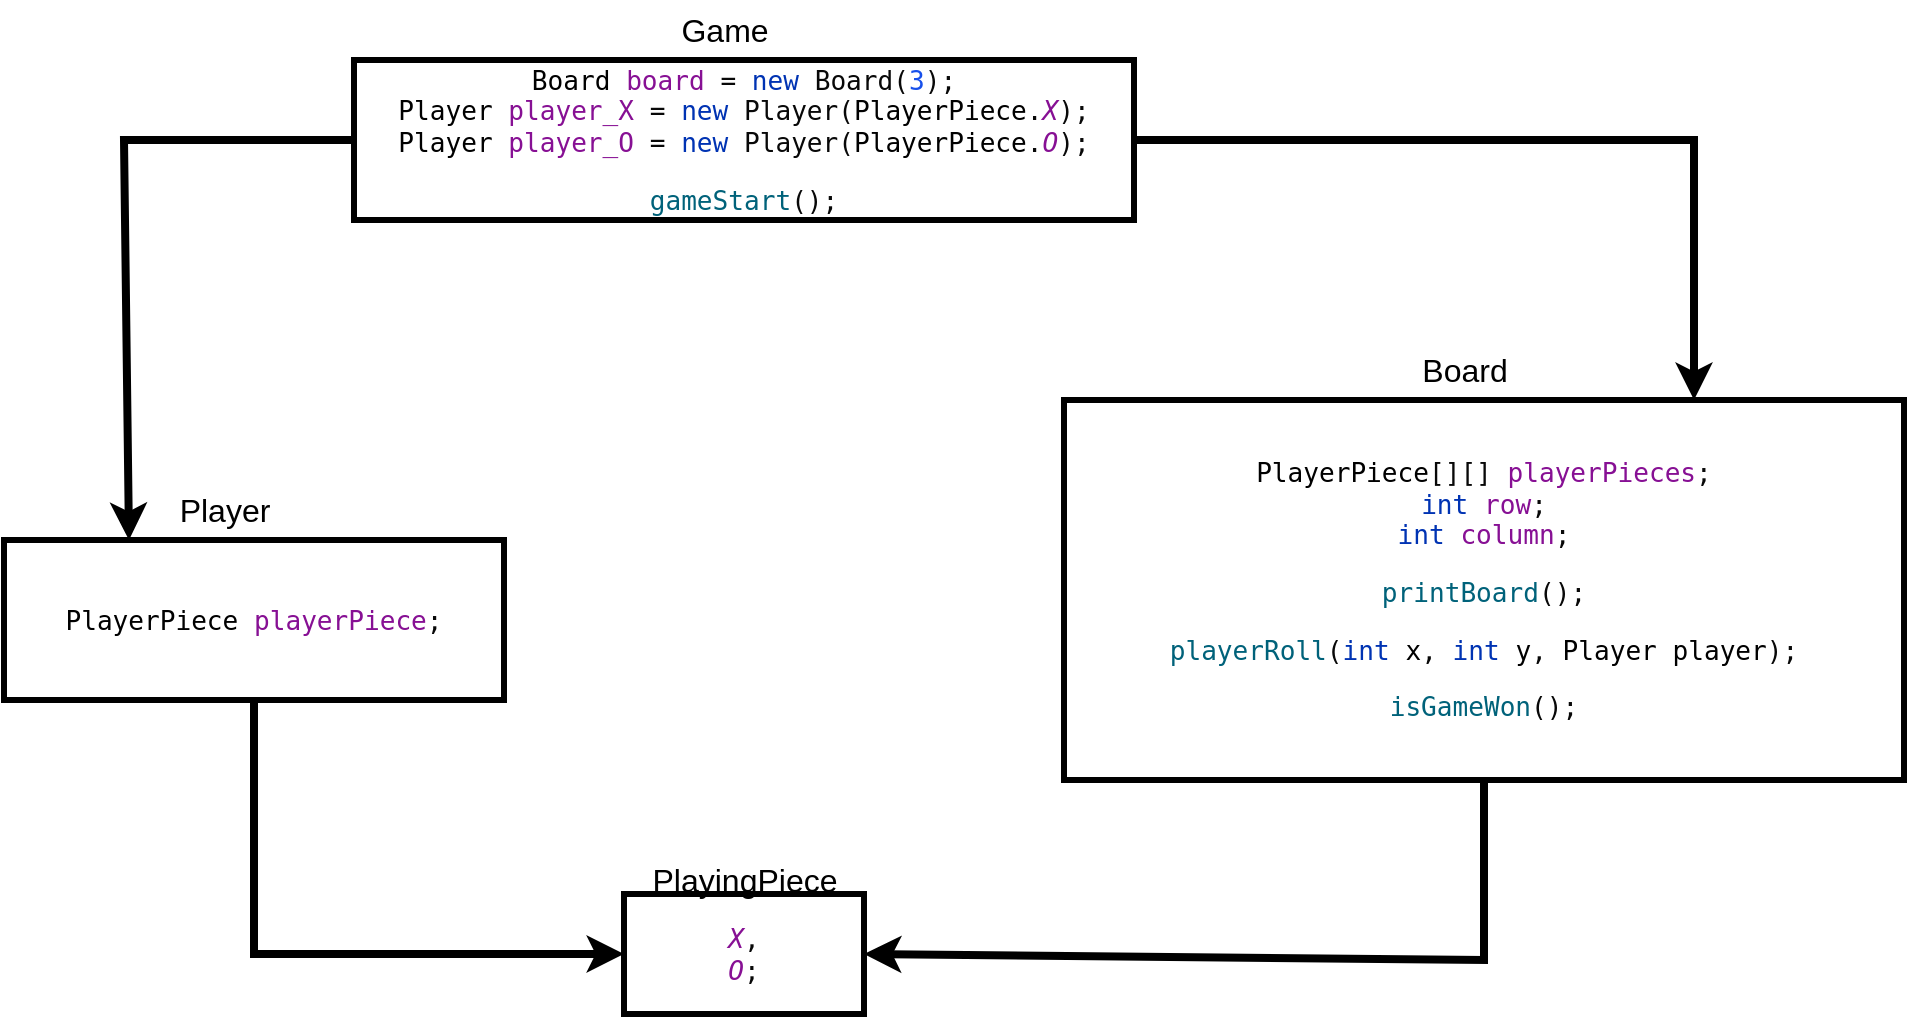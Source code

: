 <mxfile version="24.7.5">
  <diagram name="Page-1" id="Y3y06kTH9cHK7tdWBqL3">
    <mxGraphModel dx="1193" dy="736" grid="1" gridSize="10" guides="1" tooltips="1" connect="1" arrows="1" fold="1" page="1" pageScale="1" pageWidth="827" pageHeight="1169" math="0" shadow="0">
      <root>
        <mxCell id="0" />
        <mxCell id="1" parent="0" />
        <mxCell id="WEBgAtE9ghbhXC9Hbvk1-1" value="&lt;div style=&quot;background-color:#ffffff;color:#080808&quot;&gt;&lt;pre style=&quot;font-family:&#39;JetBrains Mono&#39;,monospace;font-size:9.8pt;&quot;&gt;&lt;span style=&quot;color:#000000;&quot;&gt;PlayerPiece &lt;/span&gt;&lt;span style=&quot;color:#871094;&quot;&gt;playerPiece&lt;/span&gt;;&lt;br&gt;&lt;/pre&gt;&lt;/div&gt;" style="rounded=0;whiteSpace=wrap;html=1;strokeWidth=3;" vertex="1" parent="1">
          <mxGeometry x="350" y="430" width="250" height="80" as="geometry" />
        </mxCell>
        <mxCell id="WEBgAtE9ghbhXC9Hbvk1-2" value="&lt;div style=&quot;background-color:#ffffff;color:#080808&quot;&gt;&lt;pre style=&quot;font-family:&#39;JetBrains Mono&#39;,monospace;font-size:9.8pt;&quot;&gt;&lt;span style=&quot;color:#000000;&quot;&gt;PlayerPiece&lt;/span&gt;[][] &lt;span style=&quot;color:#871094;&quot;&gt;playerPieces&lt;/span&gt;;&lt;br&gt;&lt;span style=&quot;color:#0033b3;&quot;&gt;int &lt;/span&gt;&lt;span style=&quot;color:#871094;&quot;&gt;row&lt;/span&gt;;&lt;br&gt;&lt;span style=&quot;color:#0033b3;&quot;&gt;int &lt;/span&gt;&lt;span style=&quot;color:#871094;&quot;&gt;column&lt;/span&gt;;&lt;/pre&gt;&lt;pre style=&quot;font-family:&#39;JetBrains Mono&#39;,monospace;font-size:9.8pt;&quot;&gt;&lt;div&gt;&lt;pre style=&quot;font-family:&#39;JetBrains Mono&#39;,monospace;font-size:9.8pt;&quot;&gt;&lt;span style=&quot;color:#00627a;&quot;&gt;printBoard&lt;/span&gt;();&lt;/pre&gt;&lt;pre style=&quot;font-family:&#39;JetBrains Mono&#39;,monospace;font-size:9.8pt;&quot;&gt;&lt;div&gt;&lt;pre style=&quot;font-family:&#39;JetBrains Mono&#39;,monospace;font-size:9.8pt;&quot;&gt;&lt;span style=&quot;color:#00627a;&quot;&gt;playerRoll&lt;/span&gt;(&lt;span style=&quot;color:#0033b3;&quot;&gt;int &lt;/span&gt;&lt;span style=&quot;color:#000000;&quot;&gt;x&lt;/span&gt;, &lt;span style=&quot;color:#0033b3;&quot;&gt;int &lt;/span&gt;&lt;span style=&quot;color:#000000;&quot;&gt;y&lt;/span&gt;, &lt;span style=&quot;color:#000000;&quot;&gt;Player player&lt;/span&gt;);&lt;/pre&gt;&lt;pre style=&quot;font-family:&#39;JetBrains Mono&#39;,monospace;font-size:9.8pt;&quot;&gt;&lt;div&gt;&lt;pre style=&quot;font-family:&#39;JetBrains Mono&#39;,monospace;font-size:9.8pt;&quot;&gt;&lt;span style=&quot;color:#00627a;&quot;&gt;isGameWon&lt;/span&gt;();&lt;/pre&gt;&lt;/div&gt;&lt;/pre&gt;&lt;/div&gt;&lt;/pre&gt;&lt;/div&gt;&lt;/pre&gt;&lt;/div&gt;" style="rounded=0;whiteSpace=wrap;html=1;strokeWidth=3;" vertex="1" parent="1">
          <mxGeometry x="880" y="360" width="420" height="190" as="geometry" />
        </mxCell>
        <mxCell id="WEBgAtE9ghbhXC9Hbvk1-3" value="&lt;div style=&quot;background-color:#ffffff;color:#080808&quot;&gt;&lt;pre style=&quot;font-family:&#39;JetBrains Mono&#39;,monospace;font-size:9.8pt;&quot;&gt;&lt;span style=&quot;color:#871094;font-style:italic;&quot;&gt;X&lt;/span&gt;,&lt;br&gt;&lt;span style=&quot;color:#871094;font-style:italic;&quot;&gt;O&lt;/span&gt;;&lt;/pre&gt;&lt;/div&gt;" style="rounded=0;whiteSpace=wrap;html=1;strokeWidth=3;" vertex="1" parent="1">
          <mxGeometry x="660" y="607" width="120" height="60" as="geometry" />
        </mxCell>
        <mxCell id="WEBgAtE9ghbhXC9Hbvk1-4" value="&lt;font style=&quot;font-size: 16px;&quot;&gt;Player&lt;/font&gt;" style="text;html=1;align=center;verticalAlign=middle;resizable=0;points=[];autosize=1;strokeColor=none;fillColor=none;" vertex="1" parent="1">
          <mxGeometry x="425" y="400" width="70" height="30" as="geometry" />
        </mxCell>
        <mxCell id="WEBgAtE9ghbhXC9Hbvk1-5" value="&lt;span style=&quot;text-wrap: wrap;&quot;&gt;&lt;font style=&quot;font-size: 16px;&quot;&gt;PlayingPiece&lt;/font&gt;&lt;/span&gt;" style="text;html=1;align=center;verticalAlign=middle;resizable=0;points=[];autosize=1;strokeColor=none;fillColor=none;" vertex="1" parent="1">
          <mxGeometry x="660" y="585" width="120" height="30" as="geometry" />
        </mxCell>
        <mxCell id="WEBgAtE9ghbhXC9Hbvk1-6" value="&lt;font style=&quot;font-size: 16px;&quot;&gt;Board&lt;/font&gt;" style="text;html=1;align=center;verticalAlign=middle;resizable=0;points=[];autosize=1;strokeColor=none;fillColor=none;" vertex="1" parent="1">
          <mxGeometry x="1045" y="330" width="70" height="30" as="geometry" />
        </mxCell>
        <mxCell id="WEBgAtE9ghbhXC9Hbvk1-11" value="&lt;div style=&quot;background-color:#ffffff;color:#080808&quot;&gt;&lt;pre style=&quot;font-family:&#39;JetBrains Mono&#39;,monospace;font-size:9.8pt;&quot;&gt;&lt;span style=&quot;color:#000000;&quot;&gt;Board &lt;/span&gt;&lt;span style=&quot;color:#871094;&quot;&gt;board &lt;/span&gt;= &lt;span style=&quot;color:#0033b3;&quot;&gt;new &lt;/span&gt;Board(&lt;span style=&quot;color:#1750eb;&quot;&gt;3&lt;/span&gt;);&lt;br&gt;&lt;span style=&quot;color:#000000;&quot;&gt;Player &lt;/span&gt;&lt;span style=&quot;color:#871094;&quot;&gt;player_X &lt;/span&gt;= &lt;span style=&quot;color:#0033b3;&quot;&gt;new &lt;/span&gt;Player(&lt;span style=&quot;color:#000000;&quot;&gt;PlayerPiece&lt;/span&gt;.&lt;span style=&quot;color:#871094;font-style:italic;&quot;&gt;X&lt;/span&gt;);&lt;br&gt;&lt;span style=&quot;color:#000000;&quot;&gt;Player &lt;/span&gt;&lt;span style=&quot;color:#871094;&quot;&gt;player_O &lt;/span&gt;= &lt;span style=&quot;color:#0033b3;&quot;&gt;new &lt;/span&gt;Player(&lt;span style=&quot;color:#000000;&quot;&gt;PlayerPiece&lt;/span&gt;.&lt;span style=&quot;color:#871094;font-style:italic;&quot;&gt;O&lt;/span&gt;);&lt;br&gt;&lt;/pre&gt;&lt;pre style=&quot;font-family:&#39;JetBrains Mono&#39;,monospace;font-size:9.8pt;&quot;&gt;&lt;div&gt;&lt;pre style=&quot;font-family:&#39;JetBrains Mono&#39;,monospace;font-size:9.8pt;&quot;&gt;&lt;span style=&quot;color:#00627a;&quot;&gt;gameStart&lt;/span&gt;();&lt;/pre&gt;&lt;/div&gt;&lt;/pre&gt;&lt;/div&gt;" style="rounded=0;whiteSpace=wrap;html=1;strokeWidth=3;" vertex="1" parent="1">
          <mxGeometry x="525" y="190" width="390" height="80" as="geometry" />
        </mxCell>
        <mxCell id="WEBgAtE9ghbhXC9Hbvk1-12" value="&lt;font style=&quot;font-size: 16px;&quot;&gt;Game&lt;/font&gt;" style="text;html=1;align=center;verticalAlign=middle;resizable=0;points=[];autosize=1;strokeColor=none;fillColor=none;" vertex="1" parent="1">
          <mxGeometry x="675" y="160" width="70" height="30" as="geometry" />
        </mxCell>
        <mxCell id="WEBgAtE9ghbhXC9Hbvk1-13" value="" style="endArrow=classic;html=1;rounded=0;exitX=0.5;exitY=1;exitDx=0;exitDy=0;entryX=0;entryY=0.5;entryDx=0;entryDy=0;strokeWidth=4;" edge="1" parent="1" source="WEBgAtE9ghbhXC9Hbvk1-1" target="WEBgAtE9ghbhXC9Hbvk1-3">
          <mxGeometry width="50" height="50" relative="1" as="geometry">
            <mxPoint x="610" y="350" as="sourcePoint" />
            <mxPoint x="660" y="300" as="targetPoint" />
            <Array as="points">
              <mxPoint x="475" y="637" />
            </Array>
          </mxGeometry>
        </mxCell>
        <mxCell id="WEBgAtE9ghbhXC9Hbvk1-14" value="" style="endArrow=classic;html=1;rounded=0;exitX=0.5;exitY=1;exitDx=0;exitDy=0;entryX=1;entryY=0.5;entryDx=0;entryDy=0;strokeWidth=4;" edge="1" parent="1" source="WEBgAtE9ghbhXC9Hbvk1-2" target="WEBgAtE9ghbhXC9Hbvk1-3">
          <mxGeometry width="50" height="50" relative="1" as="geometry">
            <mxPoint x="960" y="670" as="sourcePoint" />
            <mxPoint x="1010" y="620" as="targetPoint" />
            <Array as="points">
              <mxPoint x="1090" y="640" />
            </Array>
          </mxGeometry>
        </mxCell>
        <mxCell id="WEBgAtE9ghbhXC9Hbvk1-15" value="" style="endArrow=classic;html=1;rounded=0;exitX=1;exitY=0.5;exitDx=0;exitDy=0;entryX=0.75;entryY=0;entryDx=0;entryDy=0;strokeWidth=4;" edge="1" parent="1" source="WEBgAtE9ghbhXC9Hbvk1-11" target="WEBgAtE9ghbhXC9Hbvk1-2">
          <mxGeometry width="50" height="50" relative="1" as="geometry">
            <mxPoint x="610" y="350" as="sourcePoint" />
            <mxPoint x="660" y="300" as="targetPoint" />
            <Array as="points">
              <mxPoint x="1195" y="230" />
            </Array>
          </mxGeometry>
        </mxCell>
        <mxCell id="WEBgAtE9ghbhXC9Hbvk1-16" value="" style="endArrow=classic;html=1;rounded=0;entryX=0.25;entryY=0;entryDx=0;entryDy=0;exitX=0;exitY=0.5;exitDx=0;exitDy=0;strokeWidth=4;" edge="1" parent="1" source="WEBgAtE9ghbhXC9Hbvk1-11" target="WEBgAtE9ghbhXC9Hbvk1-1">
          <mxGeometry width="50" height="50" relative="1" as="geometry">
            <mxPoint x="330" y="340" as="sourcePoint" />
            <mxPoint x="660" y="300" as="targetPoint" />
            <Array as="points">
              <mxPoint x="410" y="230" />
            </Array>
          </mxGeometry>
        </mxCell>
      </root>
    </mxGraphModel>
  </diagram>
</mxfile>
